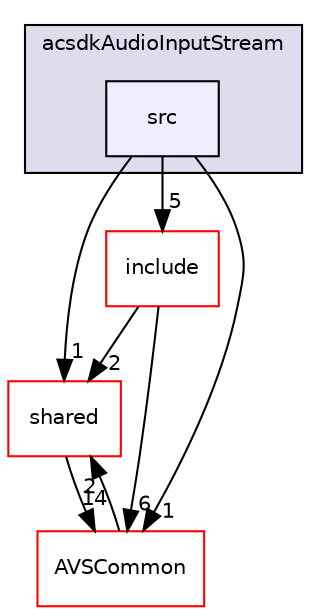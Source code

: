 digraph "/workplace/avs-device-sdk/applications/acsdkAudioInputStream/src" {
  compound=true
  node [ fontsize="10", fontname="Helvetica"];
  edge [ labelfontsize="10", labelfontname="Helvetica"];
  subgraph clusterdir_6e5fdab6be803ed5b8181c38b7c94800 {
    graph [ bgcolor="#ddddee", pencolor="black", label="acsdkAudioInputStream" fontname="Helvetica", fontsize="10", URL="dir_6e5fdab6be803ed5b8181c38b7c94800.html"]
  dir_ee25bed08ae2a35481db21bef65ef2fa [shape=box, label="src", style="filled", fillcolor="#eeeeff", pencolor="black", URL="dir_ee25bed08ae2a35481db21bef65ef2fa.html"];
  }
  dir_9982052f7ce695d12571567315b2fafa [shape=box label="shared" fillcolor="white" style="filled" color="red" URL="dir_9982052f7ce695d12571567315b2fafa.html"];
  dir_0464f53126df424e7d5af87c487f0960 [shape=box label="include" fillcolor="white" style="filled" color="red" URL="dir_0464f53126df424e7d5af87c487f0960.html"];
  dir_13e65effb2bde530b17b3d5eefcd0266 [shape=box label="AVSCommon" fillcolor="white" style="filled" color="red" URL="dir_13e65effb2bde530b17b3d5eefcd0266.html"];
  dir_9982052f7ce695d12571567315b2fafa->dir_13e65effb2bde530b17b3d5eefcd0266 [headlabel="14", labeldistance=1.5 headhref="dir_000598_000017.html"];
  dir_0464f53126df424e7d5af87c487f0960->dir_9982052f7ce695d12571567315b2fafa [headlabel="2", labeldistance=1.5 headhref="dir_000047_000598.html"];
  dir_0464f53126df424e7d5af87c487f0960->dir_13e65effb2bde530b17b3d5eefcd0266 [headlabel="6", labeldistance=1.5 headhref="dir_000047_000017.html"];
  dir_13e65effb2bde530b17b3d5eefcd0266->dir_9982052f7ce695d12571567315b2fafa [headlabel="2", labeldistance=1.5 headhref="dir_000017_000598.html"];
  dir_ee25bed08ae2a35481db21bef65ef2fa->dir_9982052f7ce695d12571567315b2fafa [headlabel="1", labeldistance=1.5 headhref="dir_000049_000598.html"];
  dir_ee25bed08ae2a35481db21bef65ef2fa->dir_0464f53126df424e7d5af87c487f0960 [headlabel="5", labeldistance=1.5 headhref="dir_000049_000047.html"];
  dir_ee25bed08ae2a35481db21bef65ef2fa->dir_13e65effb2bde530b17b3d5eefcd0266 [headlabel="1", labeldistance=1.5 headhref="dir_000049_000017.html"];
}

